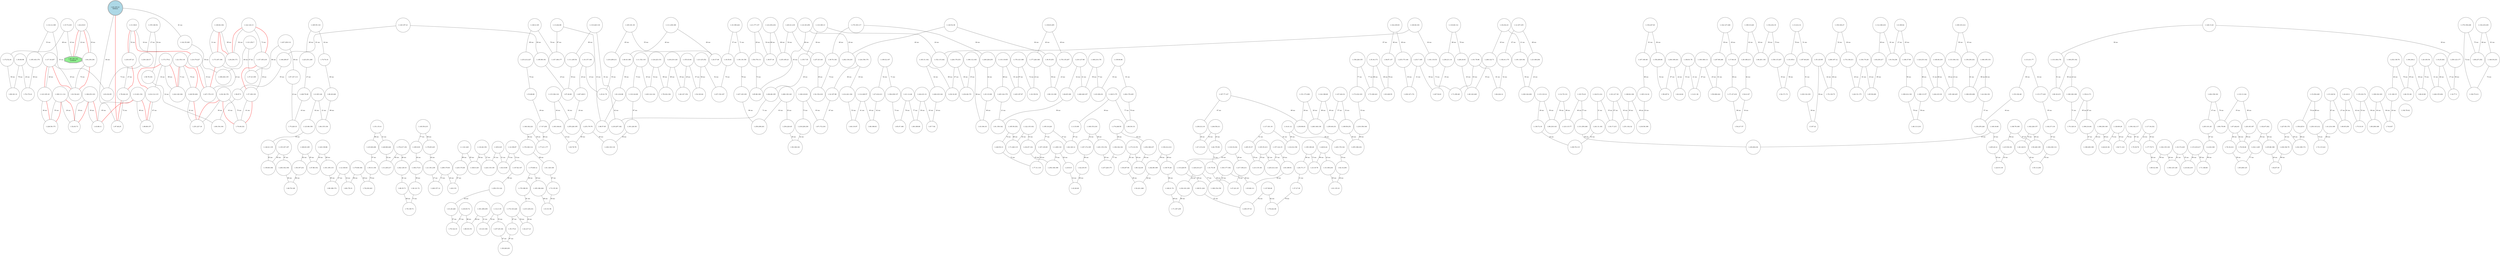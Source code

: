 graph network {
    node [shape=circle];
    "1.111.245.54";
    "1.123.115.77";
    "1.123.98.159";
    "1.126.41.135";
    "1.131.95.4";
    "1.133.184.132";
    "1.133.184.178";
    "1.118.19.234";
    "1.115.119.14";
    "1.109.103.212";
    "1.146.30.233";
    "1.146.8.129";
    "1.116.26.150";
    "1.147.106.177";
    "1.152.115.242";
    "1.110.180.13";
    "1.153.192.48";
    "1.155.7.55";
    "1.15.254.228";
    "1.159.60.164";
    "1.16.214.158";
    "1.14.41.12";
    "1.115.177.243";
    "1.166.244.135";
    "1.121.252.7";
    "1.148.153.218";
    "1.168.154.150";
    "1.133.228.55";
    "1.142.127.246";
    "1.17.64.18";
    "1.15.73.218";
    "1.173.187.194";
    "1.156.228.155";
    "1.150.164.27";
    "1.139.63.205";
    "1.146.182.221";
    "1.176.65.225";
    "1.13.242.68";
    "1.177.226.168";
    "1.177.79.71";
    "1.176.123.188";
    "1.185.114.32";
    "1.185.196.244";
    "1.163.50.215";
    "1.120.197.21";
    "1.13.212.14";
    "1.139.230.232";
    "1.189.160.106";
    "1.191.129.192";
    "1.119.122.80";
    "1.191.30.159";
    "1.194.125.128";
    "1.19.172.225";
    "1.194.75.211";
    "1.179.158.248";
    "1.147.62.147";
    "1.197.145.65";
    "1.198.209.199";
    "1.196.236.149";
    "1.238.212.16";
    "1.230.126.37";
    "1.47.86.152";
    "1.120.139.86";
    "1.191.195.115";
    "1.230.132.193";
    "1.50.106.161";
    "1.232.67.132";
    "1.162.226.157";
    "1.52.154.218";
    "1.54.163.62";
    "1.18.150.52";
    "1.47.221.25";
    "1.89.237.252";
    "1.36.87.137";
    "1.214.82.210";
    "1.124.223.151";
    "1.158.115.207";
    "1.33.108.234";
    "1.54.217.57";
    "1.242.86.169";
    "1.111.238.180";
    "1.46.201.130";
    "1.158.209.84";
    "1.232.189.172";
    "1.234.32.29";
    "1.60.78.128";
    "1.59.197.231";
    "1.91.135.10";
    "1.60.65.250";
    "1.204.169.241";
    "1.254.146.199";
    "1.227.85.178";
    "1.62.24.62";
    "1.63.78.78";
    "1.20.183.54";
    "1.46.110.97";
    "1.220.68.226";
    "1.54.221.246";
    "1.232.46.170";
    "1.54.171.73";
    "1.160.63.185";
    "1.64.140.12";
    "1.142.35.248";
    "1.128.89.29";
    "1.195.19.220";
    "1.37.23.109";
    "1.117.181.19";
    "1.93.66.111";
    "1.250.153.122";
    "1.188.239.206";
    "1.139.212.214";
    "1.199.10.220";
    "1.66.30.151";
    "1.41.70.39";
    "1.250.123.177";
    "1.67.7.92";
    "1.22.223.1";
    "1.7.47.238";
    "1.5.97.22";
    "1.14.199.87";
    "1.115.194.116";
    "1.68.178.31";
    "1.68.198.63";
    "1.180.37.80";
    "1.66.43.80";
    "1.104.135.130";
    "1.23.19.78";
    "1.163.164.61";
    "1.69.35.71";
    "1.196.253.103";
    "1.98.57.85";
    "1.172.52.24";
    "1.53.68.68";
    "1.35.125.95";
    "1.247.54.61";
    "1.87.172.216";
    "1.71.148.60";
    "1.237.229.175";
    "1.185.55.116";
    "1.155.43.64";
    "1.135.107.197";
    "1.71.240.115";
    "1.122.135.102";
    "1.161.133.53";
    "1.4.234.160";
    "1.237.25.143";
    "1.52.63.73";
    "1.134.219.230";
    "1.61.126.149";
    "1.70.49.232";
    "1.32.197.98";
    "1.49.120.228";
    "1.97.26.69";
    "1.108.255.102";
    "1.139.70.28";
    "1.241.51.175";
    "1.154.247.63";
    "1.89.218.143";
    "1.176.135.207";
    "1.224.119.139";
    "1.109.32.107";
    "1.62.14.250";
    "1.191.220.38";
    "1.112.70.131";
    "1.26.171.17";
    "1.90.18.215";
    "1.55.13.238";
    "1.9.131.56";
    "1.91.54.223";
    "1.46.113.210";
    "1.72.115.221";
    "1.73.160.221";
    "1.89.154.104";
    "1.173.10.151";
    "1.12.140.63";
    "1.194.244.2";
    "1.30.17.215";
    "1.234.161.238";
    "1.22.154.118";
    "1.78.242.18";
    "1.92.87.45";
    "1.0.180.62";
    "1.227.145.193";
    "1.236.194.70";
    "1.93.249.55";
    "1.10.199.224";
    "1.226.50.13";
    "1.81.216.88";
    "1.43.184.18";
    "1.218.228.230";
    "1.98.110.190";
    "1.21.177.137";
    "1.28.3.53";
    "1.169.56.251";
    "1.21.161.239";
    "1.34.77.3";
    "1.41.214.169";
    "1.214.112.115";
    "1.123.105.18";
    "1.74.70.10";
    "1.56.78.161";
    "1.148.21.74";
    "1.128.13.24";
    "1.30.84.98";
    "1.15.126.52";
    "1.235.86.188";
    "1.98.161.31";
    "1.77.211.177";
    "1.181.208.250";
    "1.56.97.5";
    "1.71.250.48";
    "1.84.239.236";
    "1.112.166.216";
    "1.77.31.116";
    "1.76.170.21";
    "1.97.48.25";
    "1.210.127.69";
    "1.99.188.174";
    "1.65.98.108";
    "1.80.29.246";
    "1.226.218.144";
    "1.124.156.170";
    "1.98.89.157";
    "1.194.172.8";
    "1.40.43.188";
    "1.203.101.20";
    "1.162.37.116";
    "1.75.220.33";
    "1.44.216.9";
    "1.196.214.64";
    "1.211.12.46";
    "1.47.216.213";
    "1.73.135.36";
    "1.8.123.184";
    "1.70.128.14";
    "1.114.12.169";
    "1.165.161.39";
    "1.78.232.192";
    "1.247.98.246";
    "1.249.79.49";
    "1.170.66.164";
    "1.206.139.129";
    "1.185.98.181";
    "1.83.189.91";
    "1.78.122.33";
    "1.122.124.13";
    "1.95.148.225";
    "1.249.157.12";
    "1.135.232.74";
    "1.58.176.111";
    "1.50.240.195";
    "1.233.7.185";
    "1.76.18.214";
    "1.215.58.191";
    "1.23.125.252";
    "1.164.238.114";
    "1.117.16.207";
    "1.148.40.219";
    "1.84.135.136";
    "1.3.211.36";
    "1.58.207.6";
    "1.91.54.236";
    "1.206.187.12";
    "1.67.147.113";
    "1.70.130.75";
    "1.99.178.90";
    "1.86.39.131";
    "1.232.1.245";
    "1.100.186.111";
    "1.251.102.32";
    "1.154.4.171";
    "1.185.9.93";
    "1.78.222.46";
    "1.136.174.29";
    "1.140.64.161";
    "1.35.34.173";
    "1.85.58.200";
    "1.188.113.57";
    "1.210.6.5";
    "1.36.121.72";
    "1.108.102.183";
    "1.250.46.231";
    "1.67.242.63";
    "1.244.58.211";
    "1.241.31.181";
    "1.47.115.216";
    "1.10.137.148";
    "1.85.208.125";
    "1.199.214.138";
    "1.121.83.250";
    "1.71.167.239";
    "1.235.175.140";
    "1.94.71.123";
    "1.1.209.116";
    "1.79.39.76";
    "1.0.165.126";
    "1.81.159.142";
    "1.43.26.40";
    "1.224.231.31";
    "1.52.6.147";
    "1.80.189.80";
    "1.194.238.137";
    "1.80.122.45";
    "1.112.3.19";
    "1.80.208.168";
    "1.235.179.79";
    "1.26.179.58";
    "1.117.34.232";
    "1.101.78.96";
    "1.184.91.78";
    "1.78.38.46";
    "1.205.35.37";
    "1.233.68.206";
    "1.171.47.210";
    "1.50.31.104";
    "1.78.230.243";
    "1.244.102.194";
    "1.183.31.102";
    "1.127.98.49";
    "1.216.210.120";
    "1.38.207.94";
    "1.74.8.67";
    "1.216.93.72";
    "1.167.160.49";
    "1.209.170.83";
    "1.157.122.15";
    "1.37.27.39";
    "1.152.232.19";
    "1.112.249.57";
    "1.44.33.80";
    "1.13.201.152";
    "1.140.4.145";
    "1.43.88.11";
    "1.23.166.204";
    "1.42.219.35";
    "1.195.163.179";
    "1.203.41.219";
    "1.163.177.182";
    "1.128.5.175";
    "1.25.133.98";
    "1.167.172.195";
    "1.215.129.214";
    "1.155.146.54";
    "1.42.217.21";
    "1.195.190.28";
    "1.37.109.130";
    "1.41.20.228";
    "1.40.128.51";
    "1.251.227.19";
    "1.39.70.136";
    "1.158.225.9";
    "1.35.174.4";
    "1.63.193.21";
    "1.38.240.201";
    "1.247.238.112";
    "1.146.209.47";
    "1.137.165.219";
    "1.174.143.226";
    "1.232.36.176";
    "1.219.207.182";
    "1.31.245.217";
    "1.232.138.79";
    "1.238.157.41";
    "1.226.59.175";
    "1.115.219.217";
    "1.30.35.253";
    "1.192.41.175";
    "1.31.160.15";
    "1.144.51.214";
    "1.174.248.50";
    "1.84.224.12";
    "1.176.217.191";
    "1.3.133.99";
    "1.75.33.33";
    "1.149.64.164";
    "1.29.236.173";
    "1.103.76.43";
    "1.187.46.203";
    "1.29.188.213";
    "1.225.174.48";
    "1.255.226.195";
    "1.170.193.117";
    "1.219.156.146";
    "1.255.198.234";
    "1.119.13.144";
    "1.254.220.45";
    "1.248.122.71";
    "1.194.142.117";
    "1.189.111.114";
    "1.254.188.237";
    "1.149.16.60";
    "1.64.65.169";
    "1.252.68.218";
    "1.228.24.63";
    "1.185.50.252";
    "1.136.72.19";
    "1.250.76.115";
    "1.116.46.112";
    "1.202.130.210";
    "1.147.224.32";
    "1.168.62.106";
    "1.25.41.70";
    "1.229.8.24";
    "1.240.226.235";
    "1.168.210.178";
    "1.63.232.95";
    "1.248.226.107";
    "1.18.232.23";
    "1.101.217.30";
    "1.236.211.14";
    "1.245.178.144";
    "1.245.124.179";
    "1.151.173.206";
    "1.166.195.153";
    "1.124.233.142";
    "1.242.233.39";
    "1.39.57.16";
    "1.242.129.10";
    "1.174.136.211";
    "1.26.147.154";
    "1.122.196.60";
    "1.240.146.138";
    "1.22.162.191";
    "1.176.160.112";
    "1.120.52.38";
    "1.239.255.226";
    "1.40.230.217";
    "1.197.77.127";
    "1.79.139.73";
    "1.169.51.224";
    "1.238.147.174";
    "1.10.25.202";
    "1.110.220.116";
    "1.194.162.161";
    "1.65.47.166";
    "1.69.32.184";
    "1.142.230.63";
    "1.18.35.61";
    "1.217.194.211";
    "1.237.154.167";
    "1.236.144.200";
    "1.99.185.142";
    "1.236.130.118";
    "1.123.254.234";
    "1.59.206.222";
    "1.235.185.23";
    "1.128.233.217";
    "1.231.88.231";
    "1.247.249.5";
    "1.237.29.144";
    "1.180.112.163";
    "1.131.250.248";
    "1.102.67.202";
    "1.139.84.66";
    "1.213.151.40";
    "1.230.96.83";
    "1.151.151.6";
    "1.230.143.212";
    "1.113.211.77";
    "1.12.167.235";
    "1.214.79.227";
    "1.222.140.164";
    "1.227.179.115";
    "1.216.56.199";
    "1.226.155.204";
    "1.105.35.213";
    "1.46.151.84";
    "1.225.212.124";
    "1.226.176.253";
    "1.225.197.87";
    "1.170.68.12";
    "1.179.188.30";
    "1.1.141.220";
    "1.165.8.45";
    "1.223.9.118";
    "1.220.50.204";
    "1.173.232.103";
    "1.110.119.85";
    "1.160.218.81";
    "1.250.208.241";
    "1.13.136.8";
    "1.233.212.227";
    "1.218.167.23";
    "1.108.79.169";
    "1.192.78.42";
    "1.173.179.2";
    "1.212.241.194";
    "1.210.209.211";
    "1.205.20.12";
    "1.204.66.195";
    "1.11.152.119";
    "1.223.251.249";
    "1.203.122.142";
    "1.202.158.191";
    "1.202.176.245";
    "1.201.65.187";
    "1.201.153.152";
    "1.224.81.94";
    "1.20.37.49";
    "1.63.193.21" [shape=doublecircle, style=filled, fillcolor=lightblue, label="1.63.193.21\nKolkata"];
    { rank=source; "1.63.193.21"; }
    "1.99.185.142" [shape=doubleoctagon, style=filled, fillcolor=lightgreen, label="1.99.185.142\nLucknow"];
    "1.111.245.54" -- "1.97.26.69" [label="50 ms"];
    "1.123.98.159" -- "1.126.41.135" [label="55 ms"];
    "1.126.41.135" -- "1.159.60.164" [label="93 ms"];
    "1.131.95.4" -- "1.54.171.73" [label="56 ms"];
    "1.133.184.132" -- "1.95.148.225" [label="23 ms"];
    "1.133.184.178" -- "1.90.18.215" [label="51 ms"];
    "1.118.19.234" -- "1.133.228.55" [label="93 ms"];
    "1.118.19.234" -- "1.217.194.211" [label="38 ms"];
    "1.115.119.14" -- "1.136.72.19" [label="28 ms"];
    "1.115.119.14" -- "1.89.218.143" [label="59 ms"];
    "1.109.103.212" -- "1.139.230.232" [label="63 ms"];
    "1.109.103.212" -- "1.133.184.132" [label="90 ms"];
    "1.146.30.233" -- "1.194.75.211" [label="74 ms"];
    "1.116.26.150" -- "1.146.8.129" [label="58 ms"];
    "1.116.26.150" -- "1.224.119.139" [label="37 ms"];
    "1.110.180.13" -- "1.152.115.242" [label="24 ms"];
    "1.110.180.13" -- "1.155.7.55" [label="94 ms"];
    "1.153.192.48" -- "1.239.255.226" [label="44 ms"];
    "1.155.7.55" -- "1.204.66.195" [label="49 ms"];
    "1.15.254.228" -- "1.158.225.9" [label="70 ms"];
    "1.15.254.228" -- "1.230.143.212" [label="99 ms"];
    "1.14.41.12" -- "1.16.214.158" [label="95 ms"];
    "1.14.41.12" -- "1.245.178.144" [label="94 ms"];
    "1.115.177.243" -- "1.162.37.116" [label="95 ms"];
    "1.121.252.7" -- "1.166.244.135" [label="48 ms"];
    "1.121.252.7" -- "1.37.23.109" [label="47 ms"];
    "1.148.153.218" -- "1.167.172.195" [label="32 ms"];
    "1.148.153.218" -- "1.201.153.152" [label="46 ms"];
    "1.133.228.55" -- "1.169.51.224" [label="99 ms"];
    "1.142.127.246" -- "1.17.64.18" [label="29 ms"];
    "1.142.127.246" -- "1.247.98.246" [label="39 ms"];
    "1.17.64.18" -- "1.171.47.210" [label="38 ms"];
    "1.15.73.218" -- "1.172.52.24" [label="68 ms"];
    "1.15.73.218" -- "1.99.185.142" [label="43 ms"];
    "1.173.187.194" -- "1.227.179.115" [label="23 ms"];
    "1.156.228.155" -- "1.173.232.103" [label="77 ms"];
    "1.156.228.155" -- "1.73.160.221" [label="77 ms"];
    "1.150.164.27" -- "1.174.136.211" [label="26 ms"];
    "1.150.164.27" -- "1.206.187.12" [label="52 ms"];
    "1.139.63.205" -- "1.176.135.207" [label="49 ms"];
    "1.139.63.205" -- "1.177.226.168" [label="40 ms"];
    "1.146.182.221" -- "1.176.160.112" [label="82 ms"];
    "1.146.182.221" -- "1.77.211.177" [label="36 ms"];
    "1.176.65.225" -- "1.21.161.239" [label="44 ms"];
    "1.13.242.68" -- "1.147.106.177" [label="97 ms"];
    "1.13.242.68" -- "1.98.57.85" [label="33 ms"];
    "1.177.226.168" -- "1.18.150.52" [label="23 ms"];
    "1.177.79.71" -- "1.69.32.184" [label="82 ms"];
    "1.176.123.188" -- "1.18.150.52" [label="72 ms"];
    "1.176.123.188" -- "1.225.197.87" [label="97 ms"];
    "1.185.114.32" -- "1.216.56.199" [label="43 ms"];
    "1.185.196.244" -- "1.9.131.56" [label="86 ms"];
    "1.163.50.215" -- "1.185.9.93" [label="77 ms"];
    "1.163.50.215" -- "1.176.65.225" [label="86 ms"];
    "1.120.197.21" -- "1.185.98.181" [label="49 ms"];
    "1.120.197.21" -- "1.146.209.47" [label="81 ms"];
    "1.13.212.14" -- "1.187.46.203" [label="51 ms"];
    "1.13.212.14" -- "1.131.95.4" [label="78 ms"];
    "1.139.230.232" -- "1.188.239.206" [label="61 ms"];
    "1.189.160.106" -- "1.70.128.14" [label="71 ms"];
    "1.191.129.192" -- "1.236.144.200" [label="50 ms"];
    "1.119.122.80" -- "1.191.220.38" [label="97 ms"];
    "1.191.30.159" -- "1.227.145.193" [label="79 ms"];
    "1.19.172.225" -- "1.194.125.128" [label="81 ms"];
    "1.19.172.225" -- "1.214.82.210" [label="35 ms"];
    "1.179.158.248" -- "1.194.75.211" [label="72 ms"];
    "1.179.158.248" -- "1.89.237.252" [label="75 ms"];
    "1.147.62.147" -- "1.250.153.122" [label="85 ms"];
    "1.197.145.65" -- "1.77.31.116" [label="28 ms"];
    "1.196.236.149" -- "1.198.209.199" [label="64 ms"];
    "1.196.236.149" -- "1.224.81.94" [label="49 ms"];
    "1.238.212.16" -- "1.47.115.216" [label="36 ms"];
    "1.230.126.37" -- "1.63.232.95" [label="73 ms"];
    "1.120.139.86" -- "1.47.86.152" [label="45 ms"];
    "1.120.139.86" -- "1.191.195.115" [label="89 ms"];
    "1.191.195.115" -- "1.99.188.174" [label="95 ms"];
    "1.230.132.193" -- "1.5.97.22" [label="39 ms"];
    "1.232.67.132" -- "1.254.146.199" [label="83 ms"];
    "1.162.226.157" -- "1.50.240.195" [label="85 ms"];
    "1.162.226.157" -- "1.40.128.51" [label="70 ms"];
    "1.36.87.137" -- "1.93.249.55" [label="78 ms"];
    "1.124.223.151" -- "1.203.122.142" [label="52 ms"];
    "1.124.223.151" -- "1.78.232.192" [label="99 ms"];
    "1.158.115.207" -- "1.54.171.73" [label="35 ms"];
    "1.33.108.234" -- "1.91.135.10" [label="95 ms"];
    "1.242.86.169" -- "1.54.221.246" [label="26 ms"];
    "1.111.238.180" -- "1.40.43.188" [label="40 ms"];
    "1.111.238.180" -- "1.20.37.49" [label="84 ms"];
    "1.158.209.84" -- "1.58.207.6" [label="52 ms"];
    "1.59.197.231" -- "1.60.78.128" [label="66 ms"];
    "1.204.169.241" -- "1.62.24.62" [label="22 ms"];
    "1.204.169.241" -- "1.58.207.6" [label="97 ms"];
    "1.227.85.178" -- "1.236.194.70" [label="43 ms"];
    "1.227.85.178" -- "1.232.189.172" [label="95 ms"];
    "1.20.183.54" -- "1.66.43.80" [label="74 ms"];
    "1.20.183.54" -- "1.226.155.204" [label="41 ms"];
    "1.220.68.226" -- "1.31.245.217" [label="52 ms"];
    "1.160.63.185" -- "1.59.197.231" [label="92 ms"];
    "1.160.63.185" -- "1.47.86.152" [label="95 ms"];
    "1.142.35.248" -- "1.63.193.21" [label="81 ms"];
    "1.142.35.248" -- "1.166.244.135" [label="50 ms"];
    "1.128.89.29" -- "1.224.81.94" [label="72 ms"];
    "1.128.89.29" -- "1.94.71.123" [label="45 ms"];
    "1.195.19.220" -- "1.64.140.12" [label="57 ms"];
    "1.195.19.220" -- "1.197.145.65" [label="77 ms"];
    "1.117.181.19" -- "1.205.35.37" [label="51 ms"];
    "1.117.181.19" -- "1.16.214.158" [label="81 ms"];
    "1.250.153.122" -- "1.41.20.228" [label="54 ms"];
    "1.139.212.214" -- "1.242.86.169" [label="58 ms"];
    "1.139.212.214" -- "1.139.70.28" [label="69 ms"];
    "1.199.10.220" -- "1.46.201.130" [label="90 ms"];
    "1.199.10.220" -- "1.29.188.213" [label="42 ms"];
    "1.41.70.39" -- "1.47.221.25" [label="38 ms"];
    "1.250.123.177" -- "1.34.77.3" [label="58 ms"];
    "1.22.223.1" -- "1.60.65.250" [label="61 ms"];
    "1.22.223.1" -- "1.75.33.33" [label="42 ms"];
    "1.7.47.238" -- "1.77.211.177" [label="80 ms"];
    "1.14.199.87" -- "1.44.33.80" [label="73 ms"];
    "1.14.199.87" -- "1.147.62.147" [label="74 ms"];
    "1.115.194.116" -- "1.255.226.195" [label="92 ms"];
    "1.115.194.116" -- "1.163.164.61" [label="44 ms"];
    "1.180.37.80" -- "1.199.214.138" [label="56 ms"];
    "1.104.135.130" -- "1.69.32.184" [label="59 ms"];
    "1.104.135.130" -- "1.194.125.128" [label="64 ms"];
    "1.163.164.61" -- "1.63.78.78" [label="33 ms"];
    "1.69.35.71" -- "1.79.139.73" [label="68 ms"];
    "1.196.253.103" -- "1.52.63.73" [label="39 ms"];
    "1.196.253.103" -- "1.43.88.11" [label="39 ms"];
    "1.172.52.24" -- "1.98.161.31" [label="50 ms"];
    "1.53.68.68" -- "1.7.47.238" [label="29 ms"];
    "1.35.125.95" -- "1.70.130.75" [label="42 ms"];
    "1.35.125.95" -- "1.5.97.22" [label="39 ms"];
    "1.185.55.116" -- "1.223.251.249" [label="60 ms"];
    "1.185.55.116" -- "1.74.70.10" [label="42 ms"];
    "1.155.43.64" -- "1.26.147.154" [label="29 ms"];
    "1.155.43.64" -- "1.54.163.62" [label="57 ms"];
    "1.135.107.197" -- "1.159.60.164" [label="65 ms"];
    "1.135.107.197" -- "1.244.102.194" [label="97 ms"];
    "1.122.135.102" -- "1.71.240.115" [label="30 ms"];
    "1.122.135.102" -- "1.232.67.132" [label="53 ms"];
    "1.161.133.53" -- "1.71.250.48" [label="73 ms"];
    "1.4.234.160" -- "1.71.148.60" [label="99 ms"];
    "1.237.25.143" -- "1.52.154.218" [label="39 ms"];
    "1.134.219.230" -- "1.89.237.252" [label="66 ms"];
    "1.134.219.230" -- "1.146.30.233" [label="81 ms"];
    "1.61.126.149" -- "1.73.135.36" [label="67 ms"];
    "1.32.197.98" -- "1.87.172.216" [label="67 ms"];
    "1.108.255.102" -- "1.90.18.215" [label="90 ms"];
    "1.108.255.102" -- "1.189.160.106" [label="23 ms"];
    "1.139.70.28" -- "1.148.21.74" [label="96 ms"];
    "1.154.247.63" -- "1.158.209.84" [label="84 ms"];
    "1.154.247.63" -- "1.167.160.49" [label="81 ms"];
    "1.176.135.207" -- "1.98.110.190" [label="23 ms"];
    "1.109.32.107" -- "1.47.216.213" [label="52 ms"];
    "1.109.32.107" -- "1.194.238.137" [label="71 ms"];
    "1.62.14.250" -- "1.91.135.10" [label="28 ms"];
    "1.191.220.38" -- "1.236.130.118" [label="39 ms"];
    "1.112.70.131" -- "1.89.218.143" [label="59 ms"];
    "1.112.70.131" -- "1.123.115.77" [label="88 ms"];
    "1.26.171.17" -- "1.37.27.39" [label="31 ms"];
    "1.173.10.151" -- "1.80.122.45" [label="64 ms"];
    "1.173.10.151" -- "1.38.207.94" [label="61 ms"];
    "1.12.140.63" -- "1.99.188.174" [label="37 ms"];
    "1.12.140.63" -- "1.68.178.31" [label="34 ms"];
    "1.194.244.2" -- "1.46.151.84" [label="95 ms"];
    "1.194.244.2" -- "1.66.43.80" [label="64 ms"];
    "1.234.161.238" -- "1.71.167.239" [label="80 ms"];
    "1.22.154.118" -- "1.222.140.164" [label="71 ms"];
    "1.22.154.118" -- "1.220.50.204" [label="76 ms"];
    "1.78.242.18" -- "1.97.48.25" [label="72 ms"];
    "1.0.180.62" -- "1.180.37.80" [label="65 ms"];
    "1.0.180.62" -- "1.91.54.236" [label="27 ms"];
    "1.227.145.193" -- "1.250.208.241" [label="96 ms"];
    "1.236.194.70" -- "1.92.87.45" [label="99 ms"];
    "1.10.199.224" -- "1.18.35.61" [label="57 ms"];
    "1.10.199.224" -- "1.191.30.159" [label="71 ms"];
    "1.226.50.13" -- "1.77.31.116" [label="72 ms"];
    "1.81.216.88" -- "1.98.57.85" [label="42 ms"];
    "1.218.228.230" -- "1.50.106.161" [label="32 ms"];
    "1.21.177.137" -- "1.39.57.16" [label="54 ms"];
    "1.21.177.137" -- "1.58.176.111" [label="28 ms"];
    "1.169.56.251" -- "1.255.198.234" [label="64 ms"];
    "1.21.161.239" -- "1.249.157.12" [label="37 ms"];
    "1.41.214.169" -- "1.72.115.221" [label="66 ms"];
    "1.214.112.115" -- "1.98.89.157" [label="67 ms"];
    "1.123.105.18" -- "1.226.59.175" [label="36 ms"];
    "1.74.70.10" -- "1.80.29.246" [label="60 ms"];
    "1.56.78.161" -- "1.89.154.104" [label="32 ms"];
    "1.148.21.74" -- "1.71.167.239" [label="69 ms"];
    "1.128.13.24" -- "1.250.123.177" [label="38 ms"];
    "1.128.13.24" -- "1.133.184.178" [label="38 ms"];
    "1.30.84.98" -- "1.76.170.21" [label="20 ms"];
    "1.30.84.98" -- "1.98.161.31" [label="79 ms"];
    "1.15.126.52" -- "1.41.214.169" [label="87 ms"];
    "1.15.126.52" -- "1.60.65.250" [label="27 ms"];
    "1.235.86.188" -- "1.92.87.45" [label="26 ms"];
    "1.181.208.250" -- "1.66.30.151" [label="69 ms"];
    "1.181.208.250" -- "1.8.123.184" [label="31 ms"];
    "1.56.97.5" -- "1.89.154.104" [label="63 ms"];
    "1.84.239.236" -- "1.91.54.223" [label="70 ms"];
    "1.112.166.216" -- "1.91.54.236" [label="81 ms"];
    "1.112.166.216" -- "1.40.230.217" [label="49 ms"];
    "1.210.127.69" -- "1.64.65.169" [label="32 ms"];
    "1.210.127.69" -- "1.248.226.107" [label="41 ms"];
    "1.80.29.246" -- "1.84.135.136" [label="89 ms"];
    "1.226.218.144" -- "1.67.7.92" [label="20 ms"];
    "1.124.156.170" -- "1.32.197.98" [label="66 ms"];
    "1.124.156.170" -- "1.212.241.194" [label="63 ms"];
    "1.194.172.8" -- "1.36.121.72" [label="59 ms"];
    "1.40.43.188" -- "1.81.216.88" [label="58 ms"];
    "1.203.101.20" -- "1.4.234.160" [label="67 ms"];
    "1.162.37.116" -- "1.164.238.114" [label="57 ms"];
    "1.44.216.9" -- "1.99.185.142" [label="22 ms"];
    "1.44.216.9" -- "1.84.239.236" [label="30 ms"];
    "1.196.214.64" -- "1.198.209.199" [label="47 ms"];
    "1.211.12.46" -- "1.65.47.166" [label="78 ms"];
    "1.211.12.46" -- "1.80.189.80" [label="77 ms"];
    "1.47.216.213" -- "1.68.198.63" [label="42 ms"];
    "1.73.135.36" -- "1.9.131.56" [label="39 ms"];
    "1.114.12.169" -- "1.63.232.95" [label="35 ms"];
    "1.114.12.169" -- "1.195.163.179" [label="53 ms"];
    "1.165.161.39" -- "1.20.37.49" [label="55 ms"];
    "1.165.161.39" -- "1.210.209.211" [label="65 ms"];
    "1.247.98.246" -- "1.59.206.222" [label="61 ms"];
    "1.249.79.49" -- "1.75.220.33" [label="43 ms"];
    "1.170.66.164" -- "1.68.178.31" [label="98 ms"];
    "1.170.66.164" -- "1.78.230.243" [label="49 ms"];
    "1.206.139.129" -- "1.250.208.241" [label="63 ms"];
    "1.206.139.129" -- "1.254.220.45" [label="30 ms"];
    "1.185.98.181" -- "1.97.26.69" [label="25 ms"];
    "1.83.189.91" -- "1.93.66.111" [label="36 ms"];
    "1.122.124.13" -- "1.137.165.219" [label="73 ms"];
    "1.122.124.13" -- "1.29.236.173" [label="84 ms"];
    "1.135.232.74" -- "1.75.33.33" [label="53 ms"];
    "1.135.232.74" -- "1.80.208.168" [label="94 ms"];
    "1.58.176.111" -- "1.65.98.108" [label="73 ms"];
    "1.233.7.185" -- "1.238.147.174" [label="31 ms"];
    "1.233.7.185" -- "1.247.54.61" [label="50 ms"];
    "1.76.18.214" -- "1.85.208.125" [label="58 ms"];
    "1.215.58.191" -- "1.223.9.118" [label="25 ms"];
    "1.23.125.252" -- "1.54.163.62" [label="58 ms"];
    "1.23.125.252" -- "1.237.154.167" [label="52 ms"];
    "1.164.238.114" -- "1.55.13.238" [label="55 ms"];
    "1.117.16.207" -- "1.91.54.223" [label="45 ms"];
    "1.117.16.207" -- "1.123.105.18" [label="28 ms"];
    "1.148.40.219" -- "1.95.148.225" [label="38 ms"];
    "1.148.40.219" -- "1.242.233.39" [label="68 ms"];
    "1.206.187.12" -- "1.70.130.75" [label="46 ms"];
    "1.67.147.113" -- "1.75.220.33" [label="23 ms"];
    "1.232.1.245" -- "1.85.208.125" [label="77 ms"];
    "1.100.186.111" -- "1.59.206.222" [label="25 ms"];
    "1.100.186.111" -- "1.3.211.36" [label="87 ms"];
    "1.154.4.171" -- "1.70.128.14" [label="85 ms"];
    "1.154.4.171" -- "1.196.214.64" [label="97 ms"];
    "1.185.9.93" -- "1.194.172.8" [label="44 ms"];
    "1.136.174.29" -- "1.85.58.200" [label="43 ms"];
    "1.136.174.29" -- "1.241.51.175" [label="81 ms"];
    "1.140.64.161" -- "1.161.133.53" [label="44 ms"];
    "1.140.64.161" -- "1.152.115.242" [label="97 ms"];
    "1.35.34.173" -- "1.73.160.221" [label="88 ms"];
    "1.35.34.173" -- "1.93.249.55" [label="48 ms"];
    "1.188.113.57" -- "1.46.113.210" [label="56 ms"];
    "1.210.6.5" -- "1.43.26.40" [label="32 ms"];
    "1.36.121.72" -- "1.79.139.73" [label="73 ms"];
    "1.108.102.183" -- "1.80.208.168" [label="44 ms"];
    "1.108.102.183" -- "1.74.8.67" [label="64 ms"];
    "1.67.242.63" -- "1.78.38.46" [label="82 ms"];
    "1.67.242.63" -- "1.76.18.214" [label="49 ms"];
    "1.244.58.211" -- "1.26.179.58" [label="25 ms"];
    "1.244.58.211" -- "1.47.115.216" [label="93 ms"];
    "1.241.31.181" -- "1.250.76.115" [label="63 ms"];
    "1.10.137.148" -- "1.25.41.70" [label="23 ms"];
    "1.10.137.148" -- "1.247.249.5" [label="20 ms"];
    "1.199.214.138" -- "1.46.113.210" [label="79 ms"];
    "1.121.83.250" -- "1.65.98.108" [label="83 ms"];
    "1.121.83.250" -- "1.202.130.210" [label="20 ms"];
    "1.235.175.140" -- "1.238.147.174" [label="63 ms"];
    "1.1.209.116" -- "1.254.146.199" [label="75 ms"];
    "1.1.209.116" -- "1.210.6.5" [label="62 ms"];
    "1.0.165.126" -- "1.84.135.136" [label="21 ms"];
    "1.0.165.126" -- "1.123.98.159" [label="62 ms"];
    "1.224.231.31" -- "1.80.189.80" [label="39 ms"];
    "1.224.231.31" -- "1.67.7.92" [label="83 ms"];
    "1.52.6.147" -- "1.54.217.57" [label="34 ms"];
    "1.194.238.137" -- "1.65.47.166" [label="73 ms"];
    "1.112.3.19" -- "1.8.123.184" [label="76 ms"];
    "1.112.3.19" -- "1.237.29.144" [label="53 ms"];
    "1.235.179.79" -- "1.63.78.78" [label="85 ms"];
    "1.235.179.79" -- "1.236.130.118" [label="40 ms"];
    "1.26.179.58" -- "1.41.70.39" [label="72 ms"];
    "1.117.34.232" -- "1.79.39.76" [label="22 ms"];
    "1.117.34.232" -- "1.177.79.71" [label="35 ms"];
    "1.101.78.96" -- "1.84.224.12" [label="81 ms"];
    "1.101.78.96" -- "1.71.250.48" [label="93 ms"];
    "1.184.91.78" -- "1.3.211.36" [label="21 ms"];
    "1.184.91.78" -- "1.62.24.62" [label="53 ms"];
    "1.205.35.37" -- "1.213.151.40" [label="79 ms"];
    "1.233.68.206" -- "1.50.31.104" [label="57 ms"];
    "1.171.47.210" -- "1.54.217.57" [label="96 ms"];
    "1.50.31.104" -- "1.78.230.243" [label="78 ms"];
    "1.244.102.194" -- "1.60.78.128" [label="94 ms"];
    "1.183.31.102" -- "1.226.218.144" [label="42 ms"];
    "1.183.31.102" -- "1.234.32.29" [label="86 ms"];
    "1.127.98.49" -- "1.78.222.46" [label="62 ms"];
    "1.127.98.49" -- "1.238.157.41" [label="52 ms"];
    "1.216.210.120" -- "1.78.232.192" [label="89 ms"];
    "1.216.210.120" -- "1.26.147.154" [label="45 ms"];
    "1.38.207.94" -- "1.54.221.246" [label="48 ms"];
    "1.216.93.72" -- "1.78.122.33" [label="57 ms"];
    "1.216.93.72" -- "1.66.30.151" [label="96 ms"];
    "1.167.160.49" -- "1.185.114.32" [label="98 ms"];
    "1.209.170.83" -- "1.249.157.12" [label="73 ms"];
    "1.209.170.83" -- "1.28.3.53" [label="44 ms"];
    "1.157.122.15" -- "1.83.189.91" [label="39 ms"];
    "1.157.122.15" -- "1.225.212.124" [label="57 ms"];
    "1.37.27.39" -- "1.78.222.46" [label="78 ms"];
    "1.152.232.19" -- "1.158.115.207" [label="75 ms"];
    "1.152.232.19" -- "1.46.201.130" [label="56 ms"];
    "1.112.249.57" -- "1.46.110.97" [label="41 ms"];
    "1.112.249.57" -- "1.68.198.63" [label="40 ms"];
    "1.13.201.152" -- "1.43.88.11" [label="65 ms"];
    "1.13.201.152" -- "1.98.89.157" [label="88 ms"];
    "1.140.4.145" -- "1.233.212.227" [label="89 ms"];
    "1.140.4.145" -- "1.147.106.177" [label="76 ms"];
    "1.23.166.204" -- "1.236.144.200" [label="24 ms"];
    "1.42.219.35" -- "1.43.26.40" [label="89 ms"];
    "1.195.163.179" -- "1.76.170.21" [label="66 ms"];
    "1.203.41.219" -- "1.237.25.143" [label="46 ms"];
    "1.203.41.219" -- "1.235.185.23" [label="54 ms"];
    "1.163.177.182" -- "1.168.154.150" [label="25 ms"];
    "1.163.177.182" -- "1.93.66.111" [label="60 ms"];
    "1.128.5.175" -- "1.86.39.131" [label="77 ms"];
    "1.128.5.175" -- "1.3.133.99" [label="38 ms"];
    "1.25.133.98" -- "1.43.184.18" [label="46 ms"];
    "1.167.172.195" -- "1.42.219.35" [label="90 ms"];
    "1.215.129.214" -- "1.42.217.21" [label="26 ms"];
    "1.155.146.54" -- "1.56.78.161" [label="54 ms"];
    "1.155.146.54" -- "1.230.126.37" [label="27 ms"];
    "1.195.190.28" -- "1.23.19.78" [label="73 ms"];
    "1.195.190.28" -- "1.26.171.17" [label="46 ms"];
    "1.37.109.130" -- "1.70.49.232" [label="41 ms"];
    "1.41.20.228" -- "1.78.122.33" [label="57 ms"];
    "1.40.128.51" -- "1.55.13.238" [label="44 ms"];
    "1.39.70.136" -- "1.52.154.218" [label="74 ms"];
    "1.158.225.9" -- "1.232.189.172" [label="66 ms"];
    "1.35.174.4" -- "1.38.240.201" [label="87 ms"];
    "1.63.193.21" -- "1.97.48.25" [label="64 ms"];
    "1.247.238.112" -- "1.37.23.109" [label="86 ms"];
    "1.247.238.112" -- "1.67.147.113" [label="90 ms"];
    "1.146.209.47" -- "1.56.97.5" [label="55 ms"];
    "1.137.165.219" -- "1.37.109.130" [label="39 ms"];
    "1.174.143.226" -- "1.35.174.4" [label="67 ms"];
    "1.174.143.226" -- "1.42.217.21" [label="54 ms"];
    "1.232.36.176" -- "1.251.227.19" [label="38 ms"];
    "1.232.36.176" -- "1.70.49.232" [label="70 ms"];
    "1.232.138.79" -- "1.31.160.15" [label="40 ms"];
    "1.232.138.79" -- "1.46.151.84" [label="79 ms"];
    "1.115.219.217" -- "1.214.82.210" [label="64 ms"];
    "1.115.219.217" -- "1.71.148.60" [label="85 ms"];
    "1.30.35.253" -- "1.98.110.190" [label="58 ms"];
    "1.192.41.175" -- "1.84.224.12" [label="52 ms"];
    "1.31.160.15" -- "1.74.8.67" [label="24 ms"];
    "1.144.51.214" -- "1.30.17.215" [label="35 ms"];
    "1.144.51.214" -- "1.241.31.181" [label="31 ms"];
    "1.174.248.50" -- "1.194.162.161" [label="38 ms"];
    "1.174.248.50" -- "1.254.188.237" [label="83 ms"];
    "1.176.217.191" -- "1.31.245.217" [label="64 ms"];
    "1.176.217.191" -- "1.242.129.10" [label="80 ms"];
    "1.3.133.99" -- "1.64.140.12" [label="97 ms"];
    "1.149.64.164" -- "1.29.236.173" [label="89 ms"];
    "1.149.64.164" -- "1.173.187.194" [label="31 ms"];
    "1.103.76.43" -- "1.123.115.77" [label="46 ms"];
    "1.103.76.43" -- "1.131.250.248" [label="77 ms"];
    "1.187.46.203" -- "1.230.132.193" [label="51 ms"];
    "1.29.188.213" -- "1.52.6.147" [label="42 ms"];
    "1.225.174.48" -- "1.28.3.53" [label="97 ms"];
    "1.170.193.117" -- "1.240.226.235" [label="94 ms"];
    "1.170.193.117" -- "1.39.70.136" [label="49 ms"];
    "1.219.156.146" -- "1.255.198.234" [label="69 ms"];
    "1.119.13.144" -- "1.99.178.90" [label="35 ms"];
    "1.119.13.144" -- "1.201.65.187" [label="98 ms"];
    "1.254.220.45" -- "1.50.106.161" [label="36 ms"];
    "1.248.122.71" -- "1.49.120.228" [label="55 ms"];
    "1.194.142.117" -- "1.94.71.123" [label="70 ms"];
    "1.194.142.117" -- "1.79.39.76" [label="87 ms"];
    "1.189.111.114" -- "1.226.59.175" [label="55 ms"];
    "1.189.111.114" -- "1.52.63.73" [label="26 ms"];
    "1.254.188.237" -- "1.80.122.45" [label="64 ms"];
    "1.149.16.60" -- "1.252.68.218" [label="43 ms"];
    "1.149.16.60" -- "1.205.20.12" [label="23 ms"];
    "1.64.65.169" -- "1.81.159.142" [label="58 ms"];
    "1.228.24.63" -- "1.49.120.228" [label="63 ms"];
    "1.185.50.252" -- "1.226.50.13" [label="74 ms"];
    "1.185.50.252" -- "1.71.240.115" [label="69 ms"];
    "1.136.72.19" -- "1.250.76.115" [label="24 ms"];
    "1.116.46.112" -- "1.236.211.14" [label="98 ms"];
    "1.116.46.112" -- "1.228.24.63" [label="79 ms"];
    "1.147.224.32" -- "1.250.46.231" [label="57 ms"];
    "1.147.224.32" -- "1.169.56.251" [label="53 ms"];
    "1.168.62.106" -- "1.216.56.199" [label="48 ms"];
    "1.168.62.106" -- "1.251.102.32" [label="30 ms"];
    "1.229.8.24" -- "1.33.108.234" [label="43 ms"];
    "1.229.8.24" -- "1.23.19.78" [label="99 ms"];
    "1.240.226.235" -- "1.25.133.98" [label="42 ms"];
    "1.168.210.178" -- "1.248.226.107" [label="59 ms"];
    "1.168.210.178" -- "1.231.88.231" [label="77 ms"];
    "1.18.232.23" -- "1.248.122.71" [label="45 ms"];
    "1.18.232.23" -- "1.191.129.192" [label="21 ms"];
    "1.101.217.30" -- "1.251.102.32" [label="63 ms"];
    "1.101.217.30" -- "1.30.17.215" [label="87 ms"];
    "1.236.211.14" -- "1.247.54.61" [label="35 ms"];
    "1.245.178.144" -- "1.62.14.250" [label="70 ms"];
    "1.245.124.179" -- "1.81.159.142" [label="21 ms"];
    "1.151.173.206" -- "1.230.96.83" [label="29 ms"];
    "1.151.173.206" -- "1.240.146.138" [label="20 ms"];
    "1.166.195.153" -- "1.22.162.191" [label="62 ms"];
    "1.166.195.153" -- "1.188.239.206" [label="98 ms"];
    "1.124.233.142" -- "1.242.233.39" [label="31 ms"];
    "1.124.233.142" -- "1.188.113.57" [label="96 ms"];
    "1.242.129.10" -- "1.69.35.71" [label="81 ms"];
    "1.174.136.211" -- "1.241.51.175" [label="20 ms"];
    "1.122.196.60" -- "1.240.146.138" [label="88 ms"];
    "1.122.196.60" -- "1.250.46.231" [label="60 ms"];
    "1.22.162.191" -- "1.239.255.226" [label="57 ms"];
    "1.176.160.112" -- "1.61.126.149" [label="68 ms"];
    "1.120.52.38" -- "1.202.130.210" [label="40 ms"];
    "1.120.52.38" -- "1.30.35.253" [label="94 ms"];
    "1.40.230.217" -- "1.85.58.200" [label="85 ms"];
    "1.197.77.127" -- "1.238.212.16" [label="97 ms"];
    "1.197.77.127" -- "1.230.96.83" [label="68 ms"];
    "1.169.51.224" -- "1.238.157.41" [label="87 ms"];
    "1.10.25.202" -- "1.226.155.204" [label="46 ms"];
    "1.10.25.202" -- "1.34.77.3" [label="37 ms"];
    "1.110.220.116" -- "1.219.207.182" [label="91 ms"];
    "1.110.220.116" -- "1.111.245.54" [label="89 ms"];
    "1.194.162.161" -- "1.237.229.175" [label="77 ms"];
    "1.142.230.63" -- "1.36.87.137" [label="80 ms"];
    "1.142.230.63" -- "1.235.175.140" [label="48 ms"];
    "1.18.35.61" -- "1.237.154.167" [label="70 ms"];
    "1.217.194.211" -- "1.47.221.25" [label="79 ms"];
    "1.123.254.234" -- "1.235.185.23" [label="66 ms"];
    "1.123.254.234" -- "1.39.57.16" [label="86 ms"];
    "1.128.233.217" -- "1.234.161.238" [label="44 ms"];
    "1.128.233.217" -- "1.168.154.150" [label="77 ms"];
    "1.247.249.5" -- "1.255.226.195" [label="24 ms"];
    "1.237.29.144" -- "1.38.240.201" [label="97 ms"];
    "1.180.112.163" -- "1.232.46.170" [label="35 ms"];
    "1.180.112.163" -- "1.43.184.18" [label="96 ms"];
    "1.131.250.248" -- "1.252.68.218" [label="60 ms"];
    "1.102.67.202" -- "1.232.1.245" [label="63 ms"];
    "1.102.67.202" -- "1.235.86.188" [label="83 ms"];
    "1.139.84.66" -- "1.231.88.231" [label="93 ms"];
    "1.139.84.66" -- "1.202.176.245" [label="81 ms"];
    "1.151.151.6" -- "1.233.68.206" [label="98 ms"];
    "1.151.151.6" -- "1.220.68.226" [label="41 ms"];
    "1.230.143.212" -- "1.72.115.221" [label="74 ms"];
    "1.113.211.77" -- "1.115.177.243" [label="42 ms"];
    "1.113.211.77" -- "1.153.192.48" [label="80 ms"];
    "1.12.167.235" -- "1.23.166.204" [label="68 ms"];
    "1.12.167.235" -- "1.192.41.175" [label="97 ms"];
    "1.214.79.227" -- "1.227.179.115" [label="53 ms"];
    "1.105.35.213" -- "1.225.212.124" [label="81 ms"];
    "1.105.35.213" -- "1.213.151.40" [label="35 ms"];
    "1.226.176.253" -- "1.234.32.29" [label="67 ms"];
    "1.226.176.253" -- "1.232.46.170" [label="36 ms"];
    "1.170.68.12" -- "1.179.188.30" [label="48 ms"];
    "1.170.68.12" -- "1.185.196.244" [label="65 ms"];
    "1.179.188.30" -- "1.215.129.214" [label="81 ms"];
    "1.1.141.220" -- "1.225.174.48" [label="98 ms"];
    "1.1.141.220" -- "1.146.8.129" [label="85 ms"];
    "1.165.8.45" -- "1.224.119.139" [label="41 ms"];
    "1.165.8.45" -- "1.44.33.80" [label="51 ms"];
    "1.220.50.204" -- "1.251.227.19" [label="91 ms"];
    "1.173.232.103" -- "1.219.156.146" [label="53 ms"];
    "1.110.119.85" -- "1.225.197.87" [label="81 ms"];
    "1.110.119.85" -- "1.245.124.179" [label="68 ms"];
    "1.160.218.81" -- "1.218.228.230" [label="73 ms"];
    "1.160.218.81" -- "1.87.172.216" [label="93 ms"];
    "1.13.136.8" -- "1.214.79.227" [label="34 ms"];
    "1.13.136.8" -- "1.218.167.23" [label="52 ms"];
    "1.233.212.227" -- "1.53.68.68" [label="70 ms"];
    "1.218.167.23" -- "1.78.242.18" [label="27 ms"];
    "1.108.79.169" -- "1.215.58.191" [label="58 ms"];
    "1.108.79.169" -- "1.50.240.195" [label="87 ms"];
    "1.173.179.2" -- "1.214.112.115" [label="34 ms"];
    "1.173.179.2" -- "1.222.140.164" [label="98 ms"];
    "1.212.241.194" -- "1.46.110.97" [label="53 ms"];
    "1.210.209.211" -- "1.25.41.70" [label="55 ms"];
    "1.205.20.12" -- "1.223.9.118" [label="93 ms"];
    "1.204.66.195" -- "1.219.207.182" [label="71 ms"];
    "1.11.152.119" -- "1.119.122.80" [label="73 ms"];
    "1.11.152.119" -- "1.203.122.142" [label="45 ms"];
    "1.223.251.249" -- "1.249.79.49" [label="27 ms"];
    "1.202.158.191" -- "1.203.101.20" [label="47 ms"];
    "1.202.158.191" -- "1.99.178.90" [label="78 ms"];
    "1.202.176.245" -- "1.86.39.131" [label="70 ms"];
    "1.201.65.187" -- "1.78.38.46" [label="96 ms"];
    "1.201.153.152" -- "1.237.229.175" [label="93 ms"];
    "1.63.193.21" -- "1.97.48.25" [color=red, penwidth=2];
    "1.97.48.25" -- "1.78.242.18" [color=red, penwidth=2];
    "1.78.242.18" -- "1.218.167.23" [color=red, penwidth=2];
    "1.218.167.23" -- "1.13.136.8" [color=red, penwidth=2];
    "1.13.136.8" -- "1.214.79.227" [color=red, penwidth=2];
    "1.214.79.227" -- "1.227.179.115" [color=red, penwidth=2];
    "1.227.179.115" -- "1.173.187.194" [color=red, penwidth=2];
    "1.173.187.194" -- "1.149.64.164" [color=red, penwidth=2];
    "1.149.64.164" -- "1.29.236.173" [color=red, penwidth=2];
    "1.29.236.173" -- "1.122.124.13" [color=red, penwidth=2];
    "1.122.124.13" -- "1.137.165.219" [color=red, penwidth=2];
    "1.137.165.219" -- "1.37.109.130" [color=red, penwidth=2];
    "1.37.109.130" -- "1.70.49.232" [color=red, penwidth=2];
    "1.70.49.232" -- "1.232.36.176" [color=red, penwidth=2];
    "1.232.36.176" -- "1.251.227.19" [color=red, penwidth=2];
    "1.251.227.19" -- "1.220.50.204" [color=red, penwidth=2];
    "1.220.50.204" -- "1.22.154.118" [color=red, penwidth=2];
    "1.22.154.118" -- "1.222.140.164" [color=red, penwidth=2];
    "1.222.140.164" -- "1.173.179.2" [color=red, penwidth=2];
    "1.173.179.2" -- "1.214.112.115" [color=red, penwidth=2];
    "1.214.112.115" -- "1.98.89.157" [color=red, penwidth=2];
    "1.98.89.157" -- "1.13.201.152" [color=red, penwidth=2];
    "1.13.201.152" -- "1.43.88.11" [color=red, penwidth=2];
    "1.43.88.11" -- "1.196.253.103" [color=red, penwidth=2];
    "1.196.253.103" -- "1.52.63.73" [color=red, penwidth=2];
    "1.52.63.73" -- "1.189.111.114" [color=red, penwidth=2];
    "1.189.111.114" -- "1.226.59.175" [color=red, penwidth=2];
    "1.226.59.175" -- "1.123.105.18" [color=red, penwidth=2];
    "1.123.105.18" -- "1.117.16.207" [color=red, penwidth=2];
    "1.117.16.207" -- "1.91.54.223" [color=red, penwidth=2];
    "1.91.54.223" -- "1.84.239.236" [color=red, penwidth=2];
    "1.84.239.236" -- "1.44.216.9" [color=red, penwidth=2];
    "1.44.216.9" -- "1.99.185.142" [color=red, penwidth=2];
}
